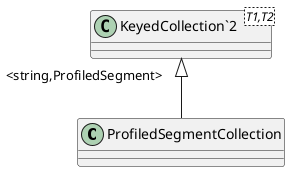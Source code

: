 @startuml
class ProfiledSegmentCollection {
}
class "KeyedCollection`2"<T1,T2> {
}
"KeyedCollection`2" "<string,ProfiledSegment>" <|-- ProfiledSegmentCollection
@enduml
